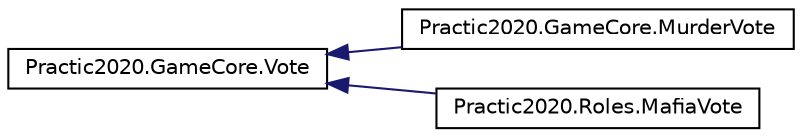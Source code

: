 digraph "Иерархия классов. Графический вид."
{
 // LATEX_PDF_SIZE
  edge [fontname="Helvetica",fontsize="10",labelfontname="Helvetica",labelfontsize="10"];
  node [fontname="Helvetica",fontsize="10",shape=record];
  rankdir="LR";
  Node0 [label="Practic2020.GameCore.Vote",height=0.2,width=0.4,color="black", fillcolor="white", style="filled",URL="$class_practic2020_1_1_game_core_1_1_vote.html",tooltip="абстрактный класс голосования, выполняющий роль сбора голосов игроков, и выполнения приговоров"];
  Node0 -> Node1 [dir="back",color="midnightblue",fontsize="10",style="solid",fontname="Helvetica"];
  Node1 [label="Practic2020.GameCore.MurderVote",height=0.2,width=0.4,color="black", fillcolor="white", style="filled",URL="$class_practic2020_1_1_game_core_1_1_murder_vote.html",tooltip="голосование за убийцу. выполняеться каждый день среди всех участников игры."];
  Node0 -> Node2 [dir="back",color="midnightblue",fontsize="10",style="solid",fontname="Helvetica"];
  Node2 [label="Practic2020.Roles.MafiaVote",height=0.2,width=0.4,color="black", fillcolor="white", style="filled",URL="$class_practic2020_1_1_roles_1_1_mafia_vote.html",tooltip="голосование мафии"];
}
